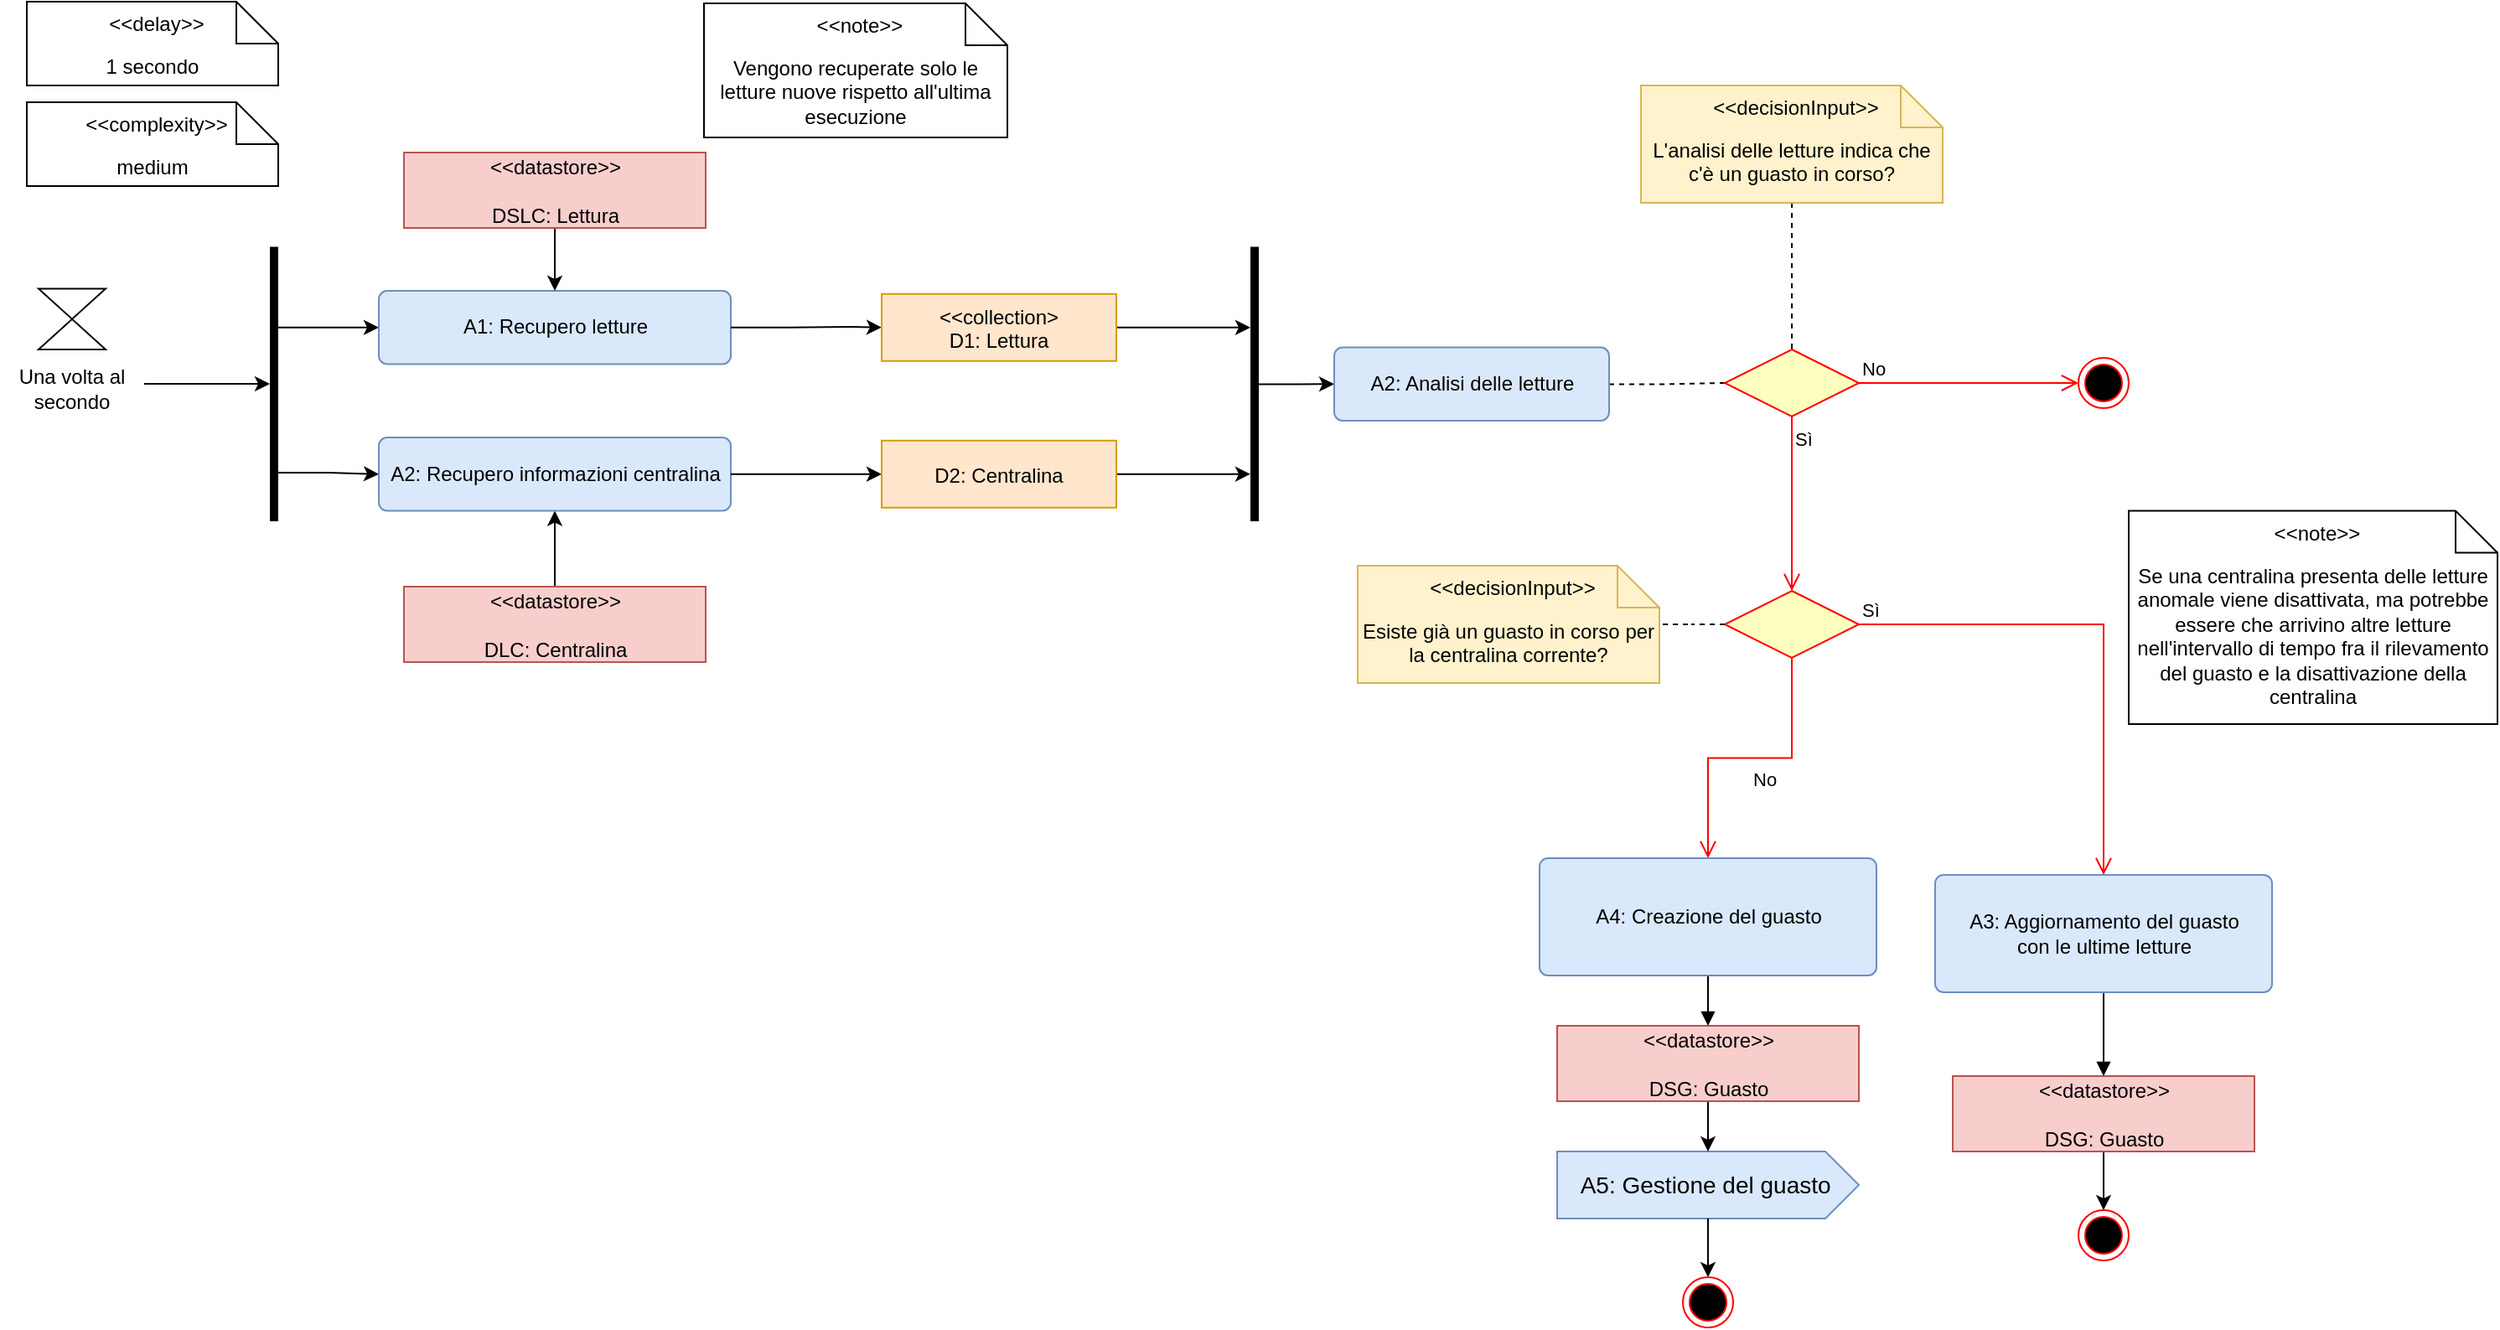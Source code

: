<mxfile version="20.3.0" type="device"><diagram id="zl5OIZ7lT0VmOVpjM8J2" name="Pagina-1"><mxGraphModel dx="1951" dy="1331" grid="1" gridSize="10" guides="1" tooltips="1" connect="1" arrows="1" fold="1" page="1" pageScale="1" pageWidth="1169" pageHeight="827" math="0" shadow="0"><root><mxCell id="0"/><mxCell id="1" parent="0"/><mxCell id="h0NWT6KWbKJVm4hrvMYL-5" value="medium" style="shape=note2;boundedLbl=1;whiteSpace=wrap;html=1;size=25;verticalAlign=top;align=center;" parent="1" vertex="1"><mxGeometry x="26" y="79" width="150" height="50" as="geometry"/></mxCell><mxCell id="h0NWT6KWbKJVm4hrvMYL-6" value="&lt;&lt;complexity&gt;&gt;" style="resizeWidth=1;part=1;strokeColor=none;fillColor=none;align=center;spacingLeft=5;" parent="h0NWT6KWbKJVm4hrvMYL-5" vertex="1"><mxGeometry width="150" height="25" relative="1" as="geometry"/></mxCell><mxCell id="VTzKxvAs7t9MsvP84moO-1" value="" style="shape=collate;whiteSpace=wrap;html=1;" parent="1" vertex="1"><mxGeometry x="33" y="190.25" width="40" height="36.25" as="geometry"/></mxCell><mxCell id="VTzKxvAs7t9MsvP84moO-2" value="Una volta al secondo" style="text;html=1;strokeColor=none;fillColor=none;align=center;verticalAlign=middle;whiteSpace=wrap;rounded=0;" parent="1" vertex="1"><mxGeometry x="10" y="235.25" width="86" height="30" as="geometry"/></mxCell><mxCell id="pBgEw3U3fEVJDZWjTvuv-11" style="edgeStyle=orthogonalEdgeStyle;rounded=0;orthogonalLoop=1;jettySize=auto;html=1;exitX=1;exitY=0.294;exitDx=0;exitDy=0;exitPerimeter=0;" edge="1" parent="1" source="pBgEw3U3fEVJDZWjTvuv-8" target="HLABRiCEYlwtbUssr8I6-1"><mxGeometry relative="1" as="geometry"/></mxCell><mxCell id="HLABRiCEYlwtbUssr8I6-1" value="A1: Recupero letture" style="html=1;align=center;verticalAlign=middle;rounded=1;absoluteArcSize=1;arcSize=10;dashed=0;fillColor=#dae8fc;strokeColor=#6c8ebf;" parent="1" vertex="1"><mxGeometry x="236" y="191.5" width="210" height="43.75" as="geometry"/></mxCell><mxCell id="pBgEw3U3fEVJDZWjTvuv-7" style="edgeStyle=orthogonalEdgeStyle;rounded=0;orthogonalLoop=1;jettySize=auto;html=1;entryX=0.5;entryY=0;entryDx=0;entryDy=0;" edge="1" parent="1" source="HLABRiCEYlwtbUssr8I6-3" target="HLABRiCEYlwtbUssr8I6-1"><mxGeometry relative="1" as="geometry"><mxPoint x="341" y="180.25" as="targetPoint"/><Array as="points"/></mxGeometry></mxCell><mxCell id="HLABRiCEYlwtbUssr8I6-3" value="&amp;lt;&amp;lt;datastore&amp;gt;&amp;gt;&lt;br&gt;&lt;br&gt;DSLC: Lettura" style="text;html=1;align=center;verticalAlign=middle;dashed=0;fillColor=#f8cecc;strokeColor=#b85450;" parent="1" vertex="1"><mxGeometry x="251" y="109" width="180" height="45" as="geometry"/></mxCell><mxCell id="pBgEw3U3fEVJDZWjTvuv-43" value="" style="edgeStyle=orthogonalEdgeStyle;rounded=0;orthogonalLoop=1;jettySize=auto;html=1;startArrow=block;startFill=1;endArrow=none;endFill=0;" edge="1" parent="1" target="pBgEw3U3fEVJDZWjTvuv-38"><mxGeometry relative="1" as="geometry"><mxPoint x="1210" y="395.043" as="sourcePoint"/></mxGeometry></mxCell><mxCell id="pBgEw3U3fEVJDZWjTvuv-17" style="edgeStyle=orthogonalEdgeStyle;rounded=0;orthogonalLoop=1;jettySize=auto;html=1;entryX=0.5;entryY=1;entryDx=0;entryDy=0;" edge="1" parent="1" source="pBgEw3U3fEVJDZWjTvuv-4" target="pBgEw3U3fEVJDZWjTvuv-13"><mxGeometry relative="1" as="geometry"/></mxCell><mxCell id="pBgEw3U3fEVJDZWjTvuv-4" value="&amp;lt;&amp;lt;datastore&amp;gt;&amp;gt;&lt;br&gt;&lt;br&gt;DLC: Centralina" style="text;html=1;align=center;verticalAlign=middle;dashed=0;fillColor=#f8cecc;strokeColor=#b85450;" vertex="1" parent="1"><mxGeometry x="251" y="368" width="180" height="45" as="geometry"/></mxCell><mxCell id="pBgEw3U3fEVJDZWjTvuv-10" style="edgeStyle=orthogonalEdgeStyle;rounded=0;orthogonalLoop=1;jettySize=auto;html=1;" edge="1" parent="1" target="pBgEw3U3fEVJDZWjTvuv-8"><mxGeometry relative="1" as="geometry"><mxPoint x="96" y="247" as="sourcePoint"/><Array as="points"><mxPoint x="96" y="247"/></Array></mxGeometry></mxCell><mxCell id="pBgEw3U3fEVJDZWjTvuv-8" value="" style="html=1;points=[];perimeter=orthogonalPerimeter;fillColor=#000000;strokeColor=none;" vertex="1" parent="1"><mxGeometry x="171" y="165.25" width="5" height="163.75" as="geometry"/></mxCell><mxCell id="pBgEw3U3fEVJDZWjTvuv-16" style="edgeStyle=orthogonalEdgeStyle;rounded=0;orthogonalLoop=1;jettySize=auto;html=1;exitX=1;exitY=0.823;exitDx=0;exitDy=0;exitPerimeter=0;" edge="1" parent="1" source="pBgEw3U3fEVJDZWjTvuv-8" target="pBgEw3U3fEVJDZWjTvuv-13"><mxGeometry relative="1" as="geometry"/></mxCell><mxCell id="pBgEw3U3fEVJDZWjTvuv-13" value="A2: Recupero informazioni centralina" style="html=1;align=center;verticalAlign=middle;rounded=1;absoluteArcSize=1;arcSize=10;dashed=0;fillColor=#dae8fc;strokeColor=#6c8ebf;" vertex="1" parent="1"><mxGeometry x="236" y="279" width="210" height="43.75" as="geometry"/></mxCell><mxCell id="pBgEw3U3fEVJDZWjTvuv-18" style="edgeStyle=orthogonalEdgeStyle;rounded=0;orthogonalLoop=1;jettySize=auto;html=1;entryX=0;entryY=0.5;entryDx=0;entryDy=0;exitX=1;exitY=0.5;exitDx=0;exitDy=0;" edge="1" parent="1" target="pBgEw3U3fEVJDZWjTvuv-19" source="HLABRiCEYlwtbUssr8I6-1"><mxGeometry relative="1" as="geometry"><mxPoint x="456" y="211.5" as="sourcePoint"/><Array as="points"><mxPoint x="481" y="213"/><mxPoint x="516" y="213"/><mxPoint x="516" y="211"/></Array></mxGeometry></mxCell><mxCell id="pBgEw3U3fEVJDZWjTvuv-24" style="edgeStyle=orthogonalEdgeStyle;rounded=0;orthogonalLoop=1;jettySize=auto;html=1;entryX=0;entryY=0.294;entryDx=0;entryDy=0;entryPerimeter=0;" edge="1" parent="1" source="pBgEw3U3fEVJDZWjTvuv-19" target="pBgEw3U3fEVJDZWjTvuv-22"><mxGeometry relative="1" as="geometry"/></mxCell><mxCell id="pBgEw3U3fEVJDZWjTvuv-19" value="&lt;&lt;collection&gt;&#10;D1: Lettura" style="text;align=center;verticalAlign=middle;dashed=0;fillColor=#ffe6cc;strokeColor=#d79b00;" vertex="1" parent="1"><mxGeometry x="536" y="193.38" width="140" height="40" as="geometry"/></mxCell><mxCell id="pBgEw3U3fEVJDZWjTvuv-20" style="edgeStyle=orthogonalEdgeStyle;rounded=0;orthogonalLoop=1;jettySize=auto;html=1;entryX=0;entryY=0.5;entryDx=0;entryDy=0;exitX=1;exitY=0.5;exitDx=0;exitDy=0;" edge="1" parent="1" target="pBgEw3U3fEVJDZWjTvuv-21" source="pBgEw3U3fEVJDZWjTvuv-13"><mxGeometry relative="1" as="geometry"><mxPoint x="466" y="301" as="sourcePoint"/><Array as="points"><mxPoint x="481" y="301"/><mxPoint x="516" y="300"/></Array></mxGeometry></mxCell><mxCell id="pBgEw3U3fEVJDZWjTvuv-23" style="edgeStyle=orthogonalEdgeStyle;rounded=0;orthogonalLoop=1;jettySize=auto;html=1;entryX=0;entryY=0.828;entryDx=0;entryDy=0;entryPerimeter=0;" edge="1" parent="1" source="pBgEw3U3fEVJDZWjTvuv-21" target="pBgEw3U3fEVJDZWjTvuv-22"><mxGeometry relative="1" as="geometry"/></mxCell><mxCell id="pBgEw3U3fEVJDZWjTvuv-21" value="D2: Centralina" style="text;align=center;verticalAlign=middle;dashed=0;fillColor=#ffe6cc;strokeColor=#d79b00;" vertex="1" parent="1"><mxGeometry x="536" y="280.87" width="140" height="40" as="geometry"/></mxCell><mxCell id="pBgEw3U3fEVJDZWjTvuv-25" style="edgeStyle=orthogonalEdgeStyle;rounded=0;orthogonalLoop=1;jettySize=auto;html=1;" edge="1" parent="1" source="pBgEw3U3fEVJDZWjTvuv-22"><mxGeometry relative="1" as="geometry"><mxPoint x="806" y="247.125" as="targetPoint"/></mxGeometry></mxCell><mxCell id="pBgEw3U3fEVJDZWjTvuv-22" value="" style="html=1;points=[];perimeter=orthogonalPerimeter;fillColor=#000000;strokeColor=none;" vertex="1" parent="1"><mxGeometry x="756" y="165.25" width="5" height="163.75" as="geometry"/></mxCell><mxCell id="pBgEw3U3fEVJDZWjTvuv-36" style="edgeStyle=orthogonalEdgeStyle;rounded=0;orthogonalLoop=1;jettySize=auto;html=1;entryX=0;entryY=0.5;entryDx=0;entryDy=0;dashed=1;endArrow=none;endFill=0;" edge="1" parent="1" source="pBgEw3U3fEVJDZWjTvuv-26" target="pBgEw3U3fEVJDZWjTvuv-27"><mxGeometry relative="1" as="geometry"/></mxCell><mxCell id="pBgEw3U3fEVJDZWjTvuv-26" value="A2: Analisi delle letture" style="html=1;align=center;verticalAlign=middle;rounded=1;absoluteArcSize=1;arcSize=10;dashed=0;fillColor=#dae8fc;strokeColor=#6c8ebf;" vertex="1" parent="1"><mxGeometry x="806" y="225.25" width="164" height="43.75" as="geometry"/></mxCell><mxCell id="pBgEw3U3fEVJDZWjTvuv-27" value="" style="rhombus;whiteSpace=wrap;html=1;fillColor=#ffffc0;strokeColor=#ff0000;" vertex="1" parent="1"><mxGeometry x="1039" y="226.5" width="80" height="40" as="geometry"/></mxCell><mxCell id="pBgEw3U3fEVJDZWjTvuv-28" value="No" style="edgeStyle=orthogonalEdgeStyle;html=1;align=left;verticalAlign=bottom;endArrow=open;endSize=8;strokeColor=#ff0000;rounded=0;" edge="1" source="pBgEw3U3fEVJDZWjTvuv-27" parent="1" target="pBgEw3U3fEVJDZWjTvuv-37"><mxGeometry x="-1" relative="1" as="geometry"><mxPoint x="1240" y="245.25" as="targetPoint"/><Array as="points"><mxPoint x="1210" y="246"/><mxPoint x="1210" y="246"/></Array></mxGeometry></mxCell><mxCell id="pBgEw3U3fEVJDZWjTvuv-29" value="Sì" style="edgeStyle=orthogonalEdgeStyle;html=1;align=left;verticalAlign=top;endArrow=open;endSize=8;strokeColor=#ff0000;rounded=0;entryX=0.5;entryY=0;entryDx=0;entryDy=0;" edge="1" source="pBgEw3U3fEVJDZWjTvuv-27" parent="1" target="pBgEw3U3fEVJDZWjTvuv-45"><mxGeometry x="-1" relative="1" as="geometry"><mxPoint x="1079" y="360" as="targetPoint"/></mxGeometry></mxCell><mxCell id="pBgEw3U3fEVJDZWjTvuv-34" style="edgeStyle=orthogonalEdgeStyle;rounded=0;orthogonalLoop=1;jettySize=auto;html=1;exitX=0.5;exitY=1;exitDx=0;exitDy=0;exitPerimeter=0;entryX=0.5;entryY=0;entryDx=0;entryDy=0;endArrow=none;endFill=0;dashed=1;" edge="1" parent="1" source="pBgEw3U3fEVJDZWjTvuv-31" target="pBgEw3U3fEVJDZWjTvuv-27"><mxGeometry relative="1" as="geometry"/></mxCell><mxCell id="pBgEw3U3fEVJDZWjTvuv-31" value="L'analisi delle letture indica che c'è un guasto in corso?" style="shape=note2;boundedLbl=1;whiteSpace=wrap;html=1;size=25;verticalAlign=top;align=center;fillColor=#fff2cc;strokeColor=#d6b656;" vertex="1" parent="1"><mxGeometry x="989" y="69" width="180" height="70" as="geometry"/></mxCell><mxCell id="pBgEw3U3fEVJDZWjTvuv-32" value="&lt;&lt;decisionInput&gt;&gt;" style="resizeWidth=1;part=1;strokeColor=none;fillColor=none;align=center;spacingLeft=5;" vertex="1" parent="pBgEw3U3fEVJDZWjTvuv-31"><mxGeometry width="180" height="25" relative="1" as="geometry"/></mxCell><mxCell id="pBgEw3U3fEVJDZWjTvuv-37" value="" style="ellipse;html=1;shape=endState;fillColor=#000000;strokeColor=#ff0000;" vertex="1" parent="1"><mxGeometry x="1250" y="231.5" width="30" height="30" as="geometry"/></mxCell><mxCell id="pBgEw3U3fEVJDZWjTvuv-39" value="Vengono recuperate solo le letture nuove rispetto all'ultima esecuzione" style="shape=note2;boundedLbl=1;whiteSpace=wrap;html=1;size=25;verticalAlign=top;align=center;" vertex="1" parent="1"><mxGeometry x="430" y="20" width="181" height="80" as="geometry"/></mxCell><mxCell id="pBgEw3U3fEVJDZWjTvuv-40" value="&lt;&lt;note&gt;&gt;" style="resizeWidth=1;part=1;strokeColor=none;fillColor=none;align=center;spacingLeft=5;" vertex="1" parent="pBgEw3U3fEVJDZWjTvuv-39"><mxGeometry width="181" height="25" relative="1" as="geometry"/></mxCell><mxCell id="pBgEw3U3fEVJDZWjTvuv-45" value="" style="rhombus;whiteSpace=wrap;html=1;fillColor=#ffffc0;strokeColor=#ff0000;" vertex="1" parent="1"><mxGeometry x="1039" y="370.5" width="80" height="40" as="geometry"/></mxCell><mxCell id="pBgEw3U3fEVJDZWjTvuv-46" value="Sì" style="edgeStyle=orthogonalEdgeStyle;html=1;align=left;verticalAlign=bottom;endArrow=open;endSize=8;strokeColor=#ff0000;rounded=0;entryX=0.5;entryY=0;entryDx=0;entryDy=0;" edge="1" source="pBgEw3U3fEVJDZWjTvuv-45" parent="1" target="pBgEw3U3fEVJDZWjTvuv-55"><mxGeometry x="-1" relative="1" as="geometry"><mxPoint x="1219" y="530" as="targetPoint"/></mxGeometry></mxCell><mxCell id="pBgEw3U3fEVJDZWjTvuv-51" style="edgeStyle=orthogonalEdgeStyle;rounded=0;orthogonalLoop=1;jettySize=auto;html=1;startArrow=none;startFill=0;endArrow=none;endFill=0;dashed=1;exitX=0;exitY=0.5;exitDx=0;exitDy=0;" edge="1" parent="1" source="pBgEw3U3fEVJDZWjTvuv-45" target="pBgEw3U3fEVJDZWjTvuv-49"><mxGeometry relative="1" as="geometry"/></mxCell><mxCell id="pBgEw3U3fEVJDZWjTvuv-49" value="Esiste già un guasto in corso per la centralina corrente?" style="shape=note2;boundedLbl=1;whiteSpace=wrap;html=1;size=25;verticalAlign=top;align=center;fillColor=#fff2cc;strokeColor=#d6b656;" vertex="1" parent="1"><mxGeometry x="820" y="355.5" width="180" height="70" as="geometry"/></mxCell><mxCell id="pBgEw3U3fEVJDZWjTvuv-50" value="&lt;&lt;decisionInput&gt;&gt;" style="resizeWidth=1;part=1;strokeColor=none;fillColor=none;align=center;spacingLeft=5;" vertex="1" parent="pBgEw3U3fEVJDZWjTvuv-49"><mxGeometry width="180" height="25" relative="1" as="geometry"/></mxCell><mxCell id="pBgEw3U3fEVJDZWjTvuv-59" style="edgeStyle=orthogonalEdgeStyle;rounded=0;orthogonalLoop=1;jettySize=auto;html=1;startArrow=classic;startFill=1;endArrow=none;endFill=0;exitX=0.5;exitY=0;exitDx=0;exitDy=0;" edge="1" parent="1" source="pBgEw3U3fEVJDZWjTvuv-60" target="pBgEw3U3fEVJDZWjTvuv-52"><mxGeometry relative="1" as="geometry"><mxPoint x="1265" y="760" as="sourcePoint"/></mxGeometry></mxCell><mxCell id="pBgEw3U3fEVJDZWjTvuv-52" value="&amp;lt;&amp;lt;datastore&amp;gt;&amp;gt;&lt;br&gt;&lt;br&gt;DSG: Guasto" style="text;html=1;align=center;verticalAlign=middle;dashed=0;fillColor=#f8cecc;strokeColor=#b85450;" vertex="1" parent="1"><mxGeometry x="1175" y="660" width="180" height="45" as="geometry"/></mxCell><mxCell id="pBgEw3U3fEVJDZWjTvuv-53" style="edgeStyle=orthogonalEdgeStyle;rounded=0;orthogonalLoop=1;jettySize=auto;html=1;startArrow=block;startFill=1;endArrow=none;endFill=0;exitX=0.5;exitY=0;exitDx=0;exitDy=0;" edge="1" parent="1" source="pBgEw3U3fEVJDZWjTvuv-52" target="pBgEw3U3fEVJDZWjTvuv-55"><mxGeometry relative="1" as="geometry"/></mxCell><mxCell id="pBgEw3U3fEVJDZWjTvuv-55" value="A3: Aggiornamento&amp;nbsp;del guasto &lt;br&gt;con le ultime letture" style="html=1;align=center;verticalAlign=middle;rounded=1;absoluteArcSize=1;arcSize=10;dashed=0;fillColor=#dae8fc;strokeColor=#6c8ebf;" vertex="1" parent="1"><mxGeometry x="1164.5" y="540" width="201" height="70" as="geometry"/></mxCell><mxCell id="pBgEw3U3fEVJDZWjTvuv-58" style="edgeStyle=orthogonalEdgeStyle;rounded=0;orthogonalLoop=1;jettySize=auto;html=1;exitX=0.5;exitY=1;exitDx=0;exitDy=0;dashed=1;startArrow=none;startFill=0;endArrow=none;endFill=0;" edge="1" parent="1" source="pBgEw3U3fEVJDZWjTvuv-52" target="pBgEw3U3fEVJDZWjTvuv-52"><mxGeometry relative="1" as="geometry"/></mxCell><mxCell id="pBgEw3U3fEVJDZWjTvuv-60" value="" style="ellipse;html=1;shape=endState;fillColor=#000000;strokeColor=#ff0000;" vertex="1" parent="1"><mxGeometry x="1250" y="740" width="30" height="30" as="geometry"/></mxCell><mxCell id="pBgEw3U3fEVJDZWjTvuv-61" value="A5: Gestione del guasto&amp;nbsp;" style="html=1;shape=mxgraph.infographic.ribbonSimple;notch1=0;notch2=20;align=center;verticalAlign=middle;fontSize=14;fontStyle=0;fillColor=#dae8fc;strokeColor=#6c8ebf;" vertex="1" parent="1"><mxGeometry x="939" y="705" width="180" height="40" as="geometry"/></mxCell><mxCell id="pBgEw3U3fEVJDZWjTvuv-68" style="edgeStyle=orthogonalEdgeStyle;rounded=0;orthogonalLoop=1;jettySize=auto;html=1;startArrow=classic;startFill=1;endArrow=none;endFill=0;entryX=0.5;entryY=1;entryDx=0;entryDy=0;" edge="1" parent="1" source="pBgEw3U3fEVJDZWjTvuv-61" target="pBgEw3U3fEVJDZWjTvuv-63"><mxGeometry relative="1" as="geometry"/></mxCell><mxCell id="pBgEw3U3fEVJDZWjTvuv-63" value="&amp;lt;&amp;lt;datastore&amp;gt;&amp;gt;&lt;br&gt;&lt;br&gt;DSG: Guasto" style="text;html=1;align=center;verticalAlign=middle;dashed=0;fillColor=#f8cecc;strokeColor=#b85450;" vertex="1" parent="1"><mxGeometry x="939" y="630" width="180" height="45" as="geometry"/></mxCell><mxCell id="pBgEw3U3fEVJDZWjTvuv-64" style="edgeStyle=orthogonalEdgeStyle;rounded=0;orthogonalLoop=1;jettySize=auto;html=1;startArrow=block;startFill=1;endArrow=none;endFill=0;exitX=0.5;exitY=0;exitDx=0;exitDy=0;" edge="1" parent="1" source="pBgEw3U3fEVJDZWjTvuv-63" target="pBgEw3U3fEVJDZWjTvuv-65"><mxGeometry relative="1" as="geometry"/></mxCell><mxCell id="pBgEw3U3fEVJDZWjTvuv-65" value="A4: Creazione del guasto" style="html=1;align=center;verticalAlign=middle;rounded=1;absoluteArcSize=1;arcSize=10;dashed=0;fillColor=#dae8fc;strokeColor=#6c8ebf;" vertex="1" parent="1"><mxGeometry x="928.5" y="530" width="201" height="70" as="geometry"/></mxCell><mxCell id="pBgEw3U3fEVJDZWjTvuv-67" value="No" style="edgeStyle=orthogonalEdgeStyle;html=1;align=left;verticalAlign=top;endArrow=open;endSize=8;strokeColor=#ff0000;rounded=0;entryX=0.5;entryY=0;entryDx=0;entryDy=0;" edge="1" parent="1" source="pBgEw3U3fEVJDZWjTvuv-45" target="pBgEw3U3fEVJDZWjTvuv-65"><mxGeometry relative="1" as="geometry"><mxPoint x="1030" y="560" as="targetPoint"/><mxPoint x="1079" y="410.5" as="sourcePoint"/></mxGeometry></mxCell><mxCell id="pBgEw3U3fEVJDZWjTvuv-69" style="edgeStyle=orthogonalEdgeStyle;rounded=0;orthogonalLoop=1;jettySize=auto;html=1;startArrow=classic;startFill=1;endArrow=none;endFill=0;exitX=0.5;exitY=0;exitDx=0;exitDy=0;" edge="1" parent="1" source="pBgEw3U3fEVJDZWjTvuv-70"><mxGeometry relative="1" as="geometry"><mxPoint x="1028.966" y="745" as="targetPoint"/><mxPoint x="1029" y="800" as="sourcePoint"/></mxGeometry></mxCell><mxCell id="pBgEw3U3fEVJDZWjTvuv-70" value="" style="ellipse;html=1;shape=endState;fillColor=#000000;strokeColor=#ff0000;" vertex="1" parent="1"><mxGeometry x="1014" y="780" width="30" height="30" as="geometry"/></mxCell><mxCell id="pBgEw3U3fEVJDZWjTvuv-71" value="1 secondo" style="shape=note2;boundedLbl=1;whiteSpace=wrap;html=1;size=25;verticalAlign=top;align=center;" vertex="1" parent="1"><mxGeometry x="26" y="19" width="150" height="50" as="geometry"/></mxCell><mxCell id="pBgEw3U3fEVJDZWjTvuv-72" value="&lt;&lt;delay&gt;&gt;" style="resizeWidth=1;part=1;strokeColor=none;fillColor=none;align=center;spacingLeft=5;" vertex="1" parent="pBgEw3U3fEVJDZWjTvuv-71"><mxGeometry width="150" height="25" relative="1" as="geometry"/></mxCell><mxCell id="pBgEw3U3fEVJDZWjTvuv-73" value="Se una centralina presenta delle letture anomale viene disattivata, ma potrebbe essere che arrivino altre letture nell'intervallo di tempo fra il rilevamento del guasto e la disattivazione della centralina" style="shape=note2;boundedLbl=1;whiteSpace=wrap;html=1;size=25;verticalAlign=top;align=center;" vertex="1" parent="1"><mxGeometry x="1280" y="322.75" width="220" height="127.25" as="geometry"/></mxCell><mxCell id="pBgEw3U3fEVJDZWjTvuv-74" value="&lt;&lt;note&gt;&gt;" style="resizeWidth=1;part=1;strokeColor=none;fillColor=none;align=center;spacingLeft=5;" vertex="1" parent="pBgEw3U3fEVJDZWjTvuv-73"><mxGeometry width="220" height="25" relative="1" as="geometry"/></mxCell></root></mxGraphModel></diagram></mxfile>